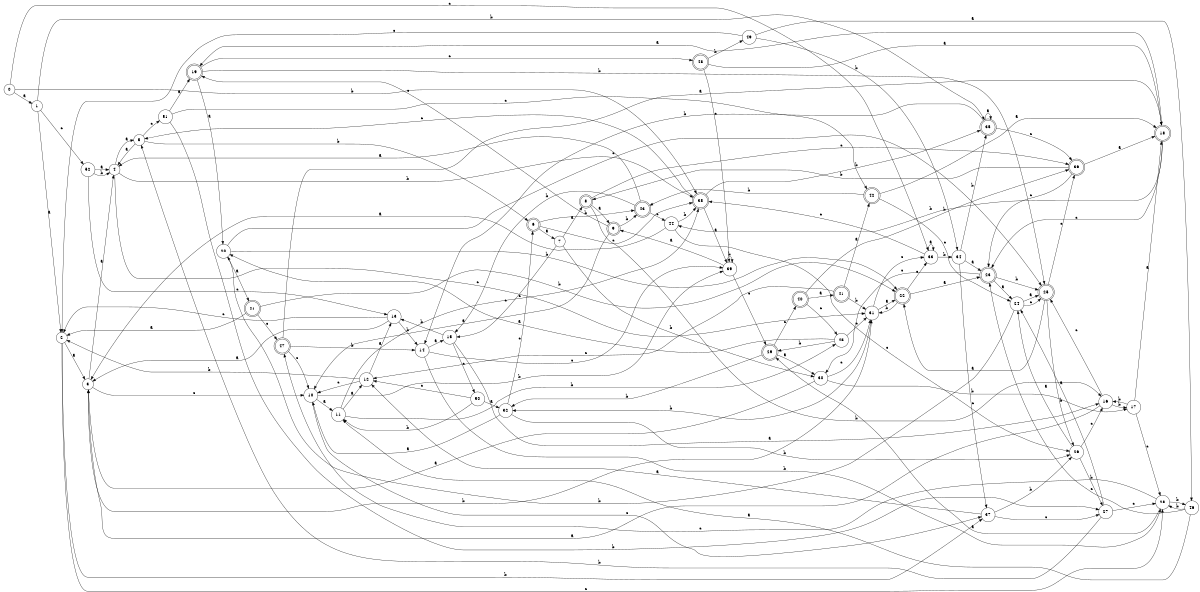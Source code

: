 digraph n43_6 {
__start0 [label="" shape="none"];

rankdir=LR;
size="8,5";

s0 [style="filled", color="black", fillcolor="white" shape="circle", label="0"];
s1 [style="filled", color="black", fillcolor="white" shape="circle", label="1"];
s2 [style="filled", color="black", fillcolor="white" shape="circle", label="2"];
s3 [style="filled", color="black", fillcolor="white" shape="circle", label="3"];
s4 [style="filled", color="black", fillcolor="white" shape="circle", label="4"];
s5 [style="filled", color="black", fillcolor="white" shape="circle", label="5"];
s6 [style="rounded,filled", color="black", fillcolor="white" shape="doublecircle", label="6"];
s7 [style="filled", color="black", fillcolor="white" shape="circle", label="7"];
s8 [style="rounded,filled", color="black", fillcolor="white" shape="doublecircle", label="8"];
s9 [style="rounded,filled", color="black", fillcolor="white" shape="doublecircle", label="9"];
s10 [style="filled", color="black", fillcolor="white" shape="circle", label="10"];
s11 [style="filled", color="black", fillcolor="white" shape="circle", label="11"];
s12 [style="filled", color="black", fillcolor="white" shape="circle", label="12"];
s13 [style="filled", color="black", fillcolor="white" shape="circle", label="13"];
s14 [style="filled", color="black", fillcolor="white" shape="circle", label="14"];
s15 [style="filled", color="black", fillcolor="white" shape="circle", label="15"];
s16 [style="filled", color="black", fillcolor="white" shape="circle", label="16"];
s17 [style="filled", color="black", fillcolor="white" shape="circle", label="17"];
s18 [style="rounded,filled", color="black", fillcolor="white" shape="doublecircle", label="18"];
s19 [style="rounded,filled", color="black", fillcolor="white" shape="doublecircle", label="19"];
s20 [style="filled", color="black", fillcolor="white" shape="circle", label="20"];
s21 [style="rounded,filled", color="black", fillcolor="white" shape="doublecircle", label="21"];
s22 [style="rounded,filled", color="black", fillcolor="white" shape="doublecircle", label="22"];
s23 [style="rounded,filled", color="black", fillcolor="white" shape="doublecircle", label="23"];
s24 [style="filled", color="black", fillcolor="white" shape="circle", label="24"];
s25 [style="rounded,filled", color="black", fillcolor="white" shape="doublecircle", label="25"];
s26 [style="filled", color="black", fillcolor="white" shape="circle", label="26"];
s27 [style="filled", color="black", fillcolor="white" shape="circle", label="27"];
s28 [style="filled", color="black", fillcolor="white" shape="circle", label="28"];
s29 [style="rounded,filled", color="black", fillcolor="white" shape="doublecircle", label="29"];
s30 [style="filled", color="black", fillcolor="white" shape="circle", label="30"];
s31 [style="filled", color="black", fillcolor="white" shape="circle", label="31"];
s32 [style="filled", color="black", fillcolor="white" shape="circle", label="32"];
s33 [style="filled", color="black", fillcolor="white" shape="circle", label="33"];
s34 [style="filled", color="black", fillcolor="white" shape="circle", label="34"];
s35 [style="rounded,filled", color="black", fillcolor="white" shape="doublecircle", label="35"];
s36 [style="rounded,filled", color="black", fillcolor="white" shape="doublecircle", label="36"];
s37 [style="filled", color="black", fillcolor="white" shape="circle", label="37"];
s38 [style="rounded,filled", color="black", fillcolor="white" shape="doublecircle", label="38"];
s39 [style="filled", color="black", fillcolor="white" shape="circle", label="39"];
s40 [style="rounded,filled", color="black", fillcolor="white" shape="doublecircle", label="40"];
s41 [style="rounded,filled", color="black", fillcolor="white" shape="doublecircle", label="41"];
s42 [style="rounded,filled", color="black", fillcolor="white" shape="doublecircle", label="42"];
s43 [style="rounded,filled", color="black", fillcolor="white" shape="doublecircle", label="43"];
s44 [style="filled", color="black", fillcolor="white" shape="circle", label="44"];
s45 [style="filled", color="black", fillcolor="white" shape="circle", label="45"];
s46 [style="filled", color="black", fillcolor="white" shape="circle", label="46"];
s47 [style="rounded,filled", color="black", fillcolor="white" shape="doublecircle", label="47"];
s48 [style="rounded,filled", color="black", fillcolor="white" shape="doublecircle", label="48"];
s49 [style="filled", color="black", fillcolor="white" shape="circle", label="49"];
s50 [style="filled", color="black", fillcolor="white" shape="circle", label="50"];
s51 [style="filled", color="black", fillcolor="white" shape="circle", label="51"];
s52 [style="filled", color="black", fillcolor="white" shape="circle", label="52"];
s0 -> s1 [label="a"];
s0 -> s38 [label="b"];
s0 -> s33 [label="c"];
s1 -> s2 [label="a"];
s1 -> s35 [label="b"];
s1 -> s52 [label="c"];
s2 -> s3 [label="a"];
s2 -> s37 [label="b"];
s2 -> s28 [label="c"];
s3 -> s4 [label="a"];
s3 -> s31 [label="b"];
s3 -> s10 [label="c"];
s4 -> s5 [label="a"];
s4 -> s38 [label="b"];
s4 -> s31 [label="c"];
s5 -> s4 [label="a"];
s5 -> s6 [label="b"];
s5 -> s51 [label="c"];
s6 -> s7 [label="a"];
s6 -> s43 [label="b"];
s6 -> s38 [label="c"];
s7 -> s8 [label="a"];
s7 -> s30 [label="b"];
s7 -> s15 [label="c"];
s8 -> s9 [label="a"];
s8 -> s16 [label="b"];
s8 -> s36 [label="c"];
s9 -> s10 [label="a"];
s9 -> s43 [label="b"];
s9 -> s19 [label="c"];
s10 -> s11 [label="a"];
s10 -> s39 [label="b"];
s10 -> s37 [label="c"];
s11 -> s12 [label="a"];
s11 -> s45 [label="b"];
s11 -> s38 [label="c"];
s12 -> s13 [label="a"];
s12 -> s2 [label="b"];
s12 -> s10 [label="c"];
s13 -> s3 [label="a"];
s13 -> s14 [label="b"];
s13 -> s2 [label="c"];
s14 -> s15 [label="a"];
s14 -> s28 [label="b"];
s14 -> s39 [label="c"];
s15 -> s16 [label="a"];
s15 -> s13 [label="b"];
s15 -> s50 [label="c"];
s16 -> s3 [label="a"];
s16 -> s17 [label="b"];
s16 -> s25 [label="c"];
s17 -> s18 [label="a"];
s17 -> s16 [label="b"];
s17 -> s28 [label="c"];
s18 -> s19 [label="a"];
s18 -> s44 [label="b"];
s18 -> s23 [label="c"];
s19 -> s20 [label="a"];
s19 -> s25 [label="b"];
s19 -> s48 [label="c"];
s20 -> s21 [label="a"];
s20 -> s22 [label="b"];
s20 -> s25 [label="c"];
s21 -> s2 [label="a"];
s21 -> s22 [label="b"];
s21 -> s47 [label="c"];
s22 -> s23 [label="a"];
s22 -> s31 [label="b"];
s22 -> s33 [label="c"];
s23 -> s24 [label="a"];
s23 -> s25 [label="b"];
s23 -> s30 [label="c"];
s24 -> s25 [label="a"];
s24 -> s20 [label="b"];
s24 -> s25 [label="c"];
s25 -> s22 [label="a"];
s25 -> s26 [label="b"];
s25 -> s36 [label="c"];
s26 -> s24 [label="a"];
s26 -> s27 [label="b"];
s26 -> s16 [label="c"];
s27 -> s24 [label="a"];
s27 -> s5 [label="b"];
s27 -> s28 [label="c"];
s28 -> s29 [label="a"];
s28 -> s46 [label="b"];
s28 -> s47 [label="c"];
s29 -> s30 [label="a"];
s29 -> s32 [label="b"];
s29 -> s40 [label="c"];
s30 -> s3 [label="a"];
s30 -> s17 [label="b"];
s30 -> s31 [label="c"];
s31 -> s22 [label="a"];
s31 -> s32 [label="b"];
s31 -> s33 [label="c"];
s32 -> s10 [label="a"];
s32 -> s26 [label="b"];
s32 -> s6 [label="c"];
s33 -> s33 [label="a"];
s33 -> s34 [label="b"];
s33 -> s38 [label="c"];
s34 -> s23 [label="a"];
s34 -> s35 [label="b"];
s34 -> s37 [label="c"];
s35 -> s35 [label="a"];
s35 -> s14 [label="b"];
s35 -> s36 [label="c"];
s36 -> s18 [label="a"];
s36 -> s8 [label="b"];
s36 -> s23 [label="c"];
s37 -> s12 [label="a"];
s37 -> s26 [label="b"];
s37 -> s27 [label="c"];
s38 -> s39 [label="a"];
s38 -> s35 [label="b"];
s38 -> s5 [label="c"];
s39 -> s9 [label="a"];
s39 -> s39 [label="b"];
s39 -> s29 [label="c"];
s40 -> s41 [label="a"];
s40 -> s36 [label="b"];
s40 -> s45 [label="c"];
s41 -> s42 [label="a"];
s41 -> s31 [label="b"];
s41 -> s12 [label="c"];
s42 -> s18 [label="a"];
s42 -> s43 [label="b"];
s42 -> s24 [label="c"];
s43 -> s4 [label="a"];
s43 -> s15 [label="b"];
s43 -> s44 [label="c"];
s44 -> s3 [label="a"];
s44 -> s38 [label="b"];
s44 -> s26 [label="c"];
s45 -> s20 [label="a"];
s45 -> s29 [label="b"];
s45 -> s31 [label="c"];
s46 -> s11 [label="a"];
s46 -> s28 [label="b"];
s46 -> s23 [label="c"];
s47 -> s18 [label="a"];
s47 -> s14 [label="b"];
s47 -> s10 [label="c"];
s48 -> s18 [label="a"];
s48 -> s49 [label="b"];
s48 -> s39 [label="c"];
s49 -> s46 [label="a"];
s49 -> s34 [label="b"];
s49 -> s2 [label="c"];
s50 -> s32 [label="a"];
s50 -> s11 [label="b"];
s50 -> s12 [label="c"];
s51 -> s19 [label="a"];
s51 -> s27 [label="b"];
s51 -> s42 [label="c"];
s52 -> s4 [label="a"];
s52 -> s4 [label="b"];
s52 -> s13 [label="c"];

}